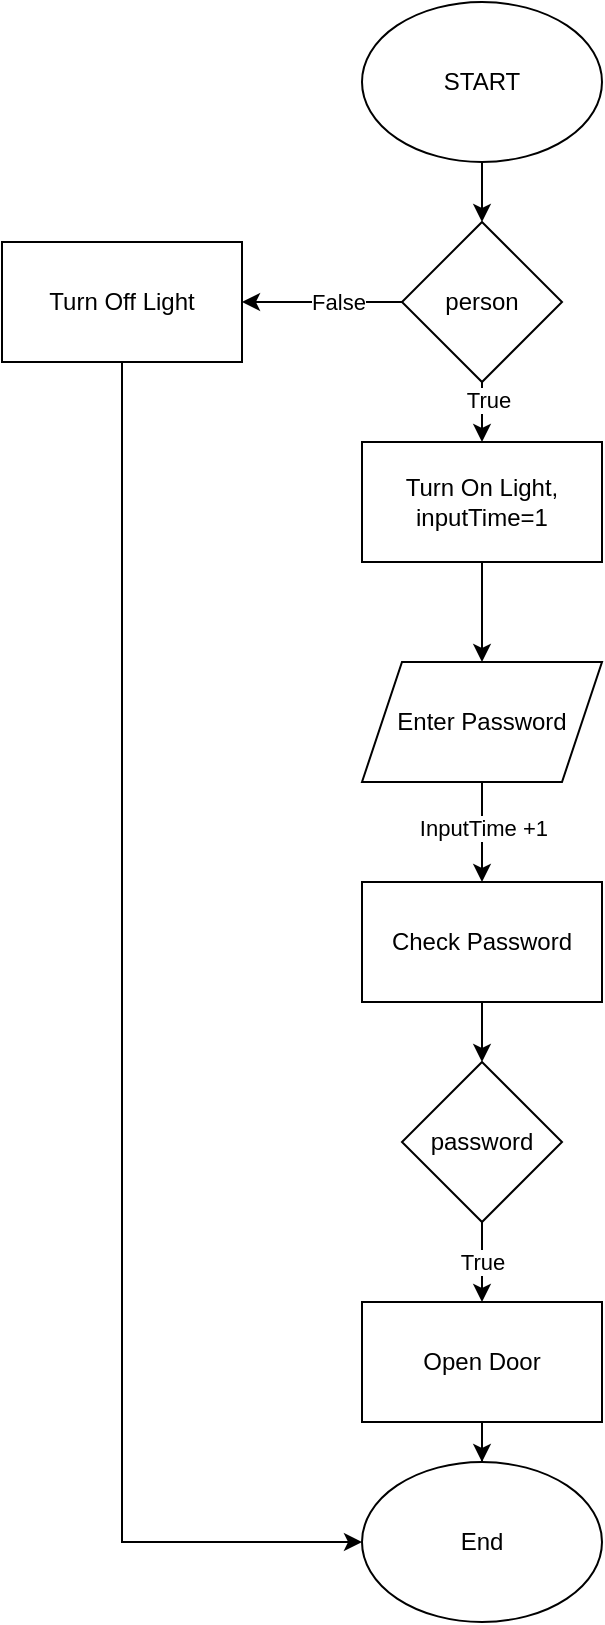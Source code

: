 <mxfile version="20.2.3" type="device"><diagram id="GXVbVcPk-xZgUd0Yhb-O" name="Page-1"><mxGraphModel dx="700" dy="727" grid="1" gridSize="10" guides="1" tooltips="1" connect="1" arrows="1" fold="1" page="1" pageScale="1" pageWidth="850" pageHeight="1100" math="0" shadow="0"><root><mxCell id="0"/><mxCell id="1" parent="0"/><mxCell id="J4MZ5XP-urZeNxCeJamM-36" value="" style="edgeStyle=orthogonalEdgeStyle;rounded=0;orthogonalLoop=1;jettySize=auto;html=1;" parent="1" source="J4MZ5XP-urZeNxCeJamM-1" target="J4MZ5XP-urZeNxCeJamM-3" edge="1"><mxGeometry relative="1" as="geometry"/></mxCell><mxCell id="J4MZ5XP-urZeNxCeJamM-1" value="START" style="ellipse;whiteSpace=wrap;html=1;" parent="1" vertex="1"><mxGeometry x="340" y="40" width="120" height="80" as="geometry"/></mxCell><mxCell id="J4MZ5XP-urZeNxCeJamM-33" value="" style="edgeStyle=orthogonalEdgeStyle;rounded=0;orthogonalLoop=1;jettySize=auto;html=1;" parent="1" source="J4MZ5XP-urZeNxCeJamM-3" target="J4MZ5XP-urZeNxCeJamM-4" edge="1"><mxGeometry relative="1" as="geometry"/></mxCell><mxCell id="J4MZ5XP-urZeNxCeJamM-38" value="True" style="edgeLabel;html=1;align=center;verticalAlign=middle;resizable=0;points=[];" parent="J4MZ5XP-urZeNxCeJamM-33" vertex="1" connectable="0"><mxGeometry x="-0.64" y="3" relative="1" as="geometry"><mxPoint as="offset"/></mxGeometry></mxCell><mxCell id="J4MZ5XP-urZeNxCeJamM-34" value="" style="edgeStyle=orthogonalEdgeStyle;rounded=0;orthogonalLoop=1;jettySize=auto;html=1;" parent="1" source="J4MZ5XP-urZeNxCeJamM-3" target="J4MZ5XP-urZeNxCeJamM-5" edge="1"><mxGeometry relative="1" as="geometry"/></mxCell><mxCell id="J4MZ5XP-urZeNxCeJamM-37" value="False" style="edgeLabel;html=1;align=center;verticalAlign=middle;resizable=0;points=[];" parent="J4MZ5XP-urZeNxCeJamM-34" vertex="1" connectable="0"><mxGeometry x="-0.2" relative="1" as="geometry"><mxPoint as="offset"/></mxGeometry></mxCell><mxCell id="J4MZ5XP-urZeNxCeJamM-3" value="person" style="rhombus;whiteSpace=wrap;html=1;" parent="1" vertex="1"><mxGeometry x="360" y="150" width="80" height="80" as="geometry"/></mxCell><mxCell id="J4MZ5XP-urZeNxCeJamM-32" value="" style="edgeStyle=orthogonalEdgeStyle;rounded=0;orthogonalLoop=1;jettySize=auto;html=1;" parent="1" source="J4MZ5XP-urZeNxCeJamM-4" target="J4MZ5XP-urZeNxCeJamM-6" edge="1"><mxGeometry relative="1" as="geometry"/></mxCell><mxCell id="J4MZ5XP-urZeNxCeJamM-4" value="Turn On Light,&lt;br&gt;inputTime=1" style="rounded=0;whiteSpace=wrap;html=1;" parent="1" vertex="1"><mxGeometry x="340" y="260" width="120" height="60" as="geometry"/></mxCell><mxCell id="J4MZ5XP-urZeNxCeJamM-35" style="edgeStyle=orthogonalEdgeStyle;rounded=0;orthogonalLoop=1;jettySize=auto;html=1;entryX=0;entryY=0.5;entryDx=0;entryDy=0;" parent="1" source="J4MZ5XP-urZeNxCeJamM-5" target="J4MZ5XP-urZeNxCeJamM-11" edge="1"><mxGeometry relative="1" as="geometry"><Array as="points"><mxPoint x="220" y="810"/></Array></mxGeometry></mxCell><mxCell id="J4MZ5XP-urZeNxCeJamM-5" value="Turn Off Light" style="rounded=0;whiteSpace=wrap;html=1;" parent="1" vertex="1"><mxGeometry x="160" y="160" width="120" height="60" as="geometry"/></mxCell><mxCell id="J4MZ5XP-urZeNxCeJamM-12" value="" style="edgeStyle=orthogonalEdgeStyle;rounded=0;orthogonalLoop=1;jettySize=auto;html=1;" parent="1" source="J4MZ5XP-urZeNxCeJamM-6" target="J4MZ5XP-urZeNxCeJamM-8" edge="1"><mxGeometry relative="1" as="geometry"/></mxCell><mxCell id="J4MZ5XP-urZeNxCeJamM-15" value="InputTime +1&amp;nbsp;" style="edgeLabel;html=1;align=center;verticalAlign=middle;resizable=0;points=[];" parent="J4MZ5XP-urZeNxCeJamM-12" vertex="1" connectable="0"><mxGeometry x="-0.08" y="2" relative="1" as="geometry"><mxPoint as="offset"/></mxGeometry></mxCell><mxCell id="J4MZ5XP-urZeNxCeJamM-6" value="Enter Password" style="shape=parallelogram;perimeter=parallelogramPerimeter;whiteSpace=wrap;html=1;fixedSize=1;" parent="1" vertex="1"><mxGeometry x="340" y="370" width="120" height="60" as="geometry"/></mxCell><mxCell id="J4MZ5XP-urZeNxCeJamM-13" value="" style="edgeStyle=orthogonalEdgeStyle;rounded=0;orthogonalLoop=1;jettySize=auto;html=1;" parent="1" source="J4MZ5XP-urZeNxCeJamM-8" target="J4MZ5XP-urZeNxCeJamM-9" edge="1"><mxGeometry relative="1" as="geometry"/></mxCell><mxCell id="J4MZ5XP-urZeNxCeJamM-8" value="Check Password" style="rounded=0;whiteSpace=wrap;html=1;" parent="1" vertex="1"><mxGeometry x="340" y="480" width="120" height="60" as="geometry"/></mxCell><mxCell id="J4MZ5XP-urZeNxCeJamM-25" value="" style="edgeStyle=orthogonalEdgeStyle;rounded=0;orthogonalLoop=1;jettySize=auto;html=1;" parent="1" source="J4MZ5XP-urZeNxCeJamM-9" target="J4MZ5XP-urZeNxCeJamM-10" edge="1"><mxGeometry relative="1" as="geometry"/></mxCell><mxCell id="J4MZ5XP-urZeNxCeJamM-28" value="True" style="edgeLabel;html=1;align=center;verticalAlign=middle;resizable=0;points=[];" parent="J4MZ5XP-urZeNxCeJamM-25" vertex="1" connectable="0"><mxGeometry x="-0.76" y="-1" relative="1" as="geometry"><mxPoint x="1" y="15" as="offset"/></mxGeometry></mxCell><mxCell id="J4MZ5XP-urZeNxCeJamM-9" value="password" style="rhombus;whiteSpace=wrap;html=1;" parent="1" vertex="1"><mxGeometry x="360" y="570" width="80" height="80" as="geometry"/></mxCell><mxCell id="J4MZ5XP-urZeNxCeJamM-24" value="" style="edgeStyle=orthogonalEdgeStyle;rounded=0;orthogonalLoop=1;jettySize=auto;html=1;" parent="1" source="J4MZ5XP-urZeNxCeJamM-10" target="J4MZ5XP-urZeNxCeJamM-11" edge="1"><mxGeometry relative="1" as="geometry"/></mxCell><mxCell id="J4MZ5XP-urZeNxCeJamM-10" value="Open Door" style="rounded=0;whiteSpace=wrap;html=1;" parent="1" vertex="1"><mxGeometry x="340" y="690" width="120" height="60" as="geometry"/></mxCell><mxCell id="J4MZ5XP-urZeNxCeJamM-11" value="End" style="ellipse;whiteSpace=wrap;html=1;" parent="1" vertex="1"><mxGeometry x="340" y="770" width="120" height="80" as="geometry"/></mxCell></root></mxGraphModel></diagram></mxfile>
